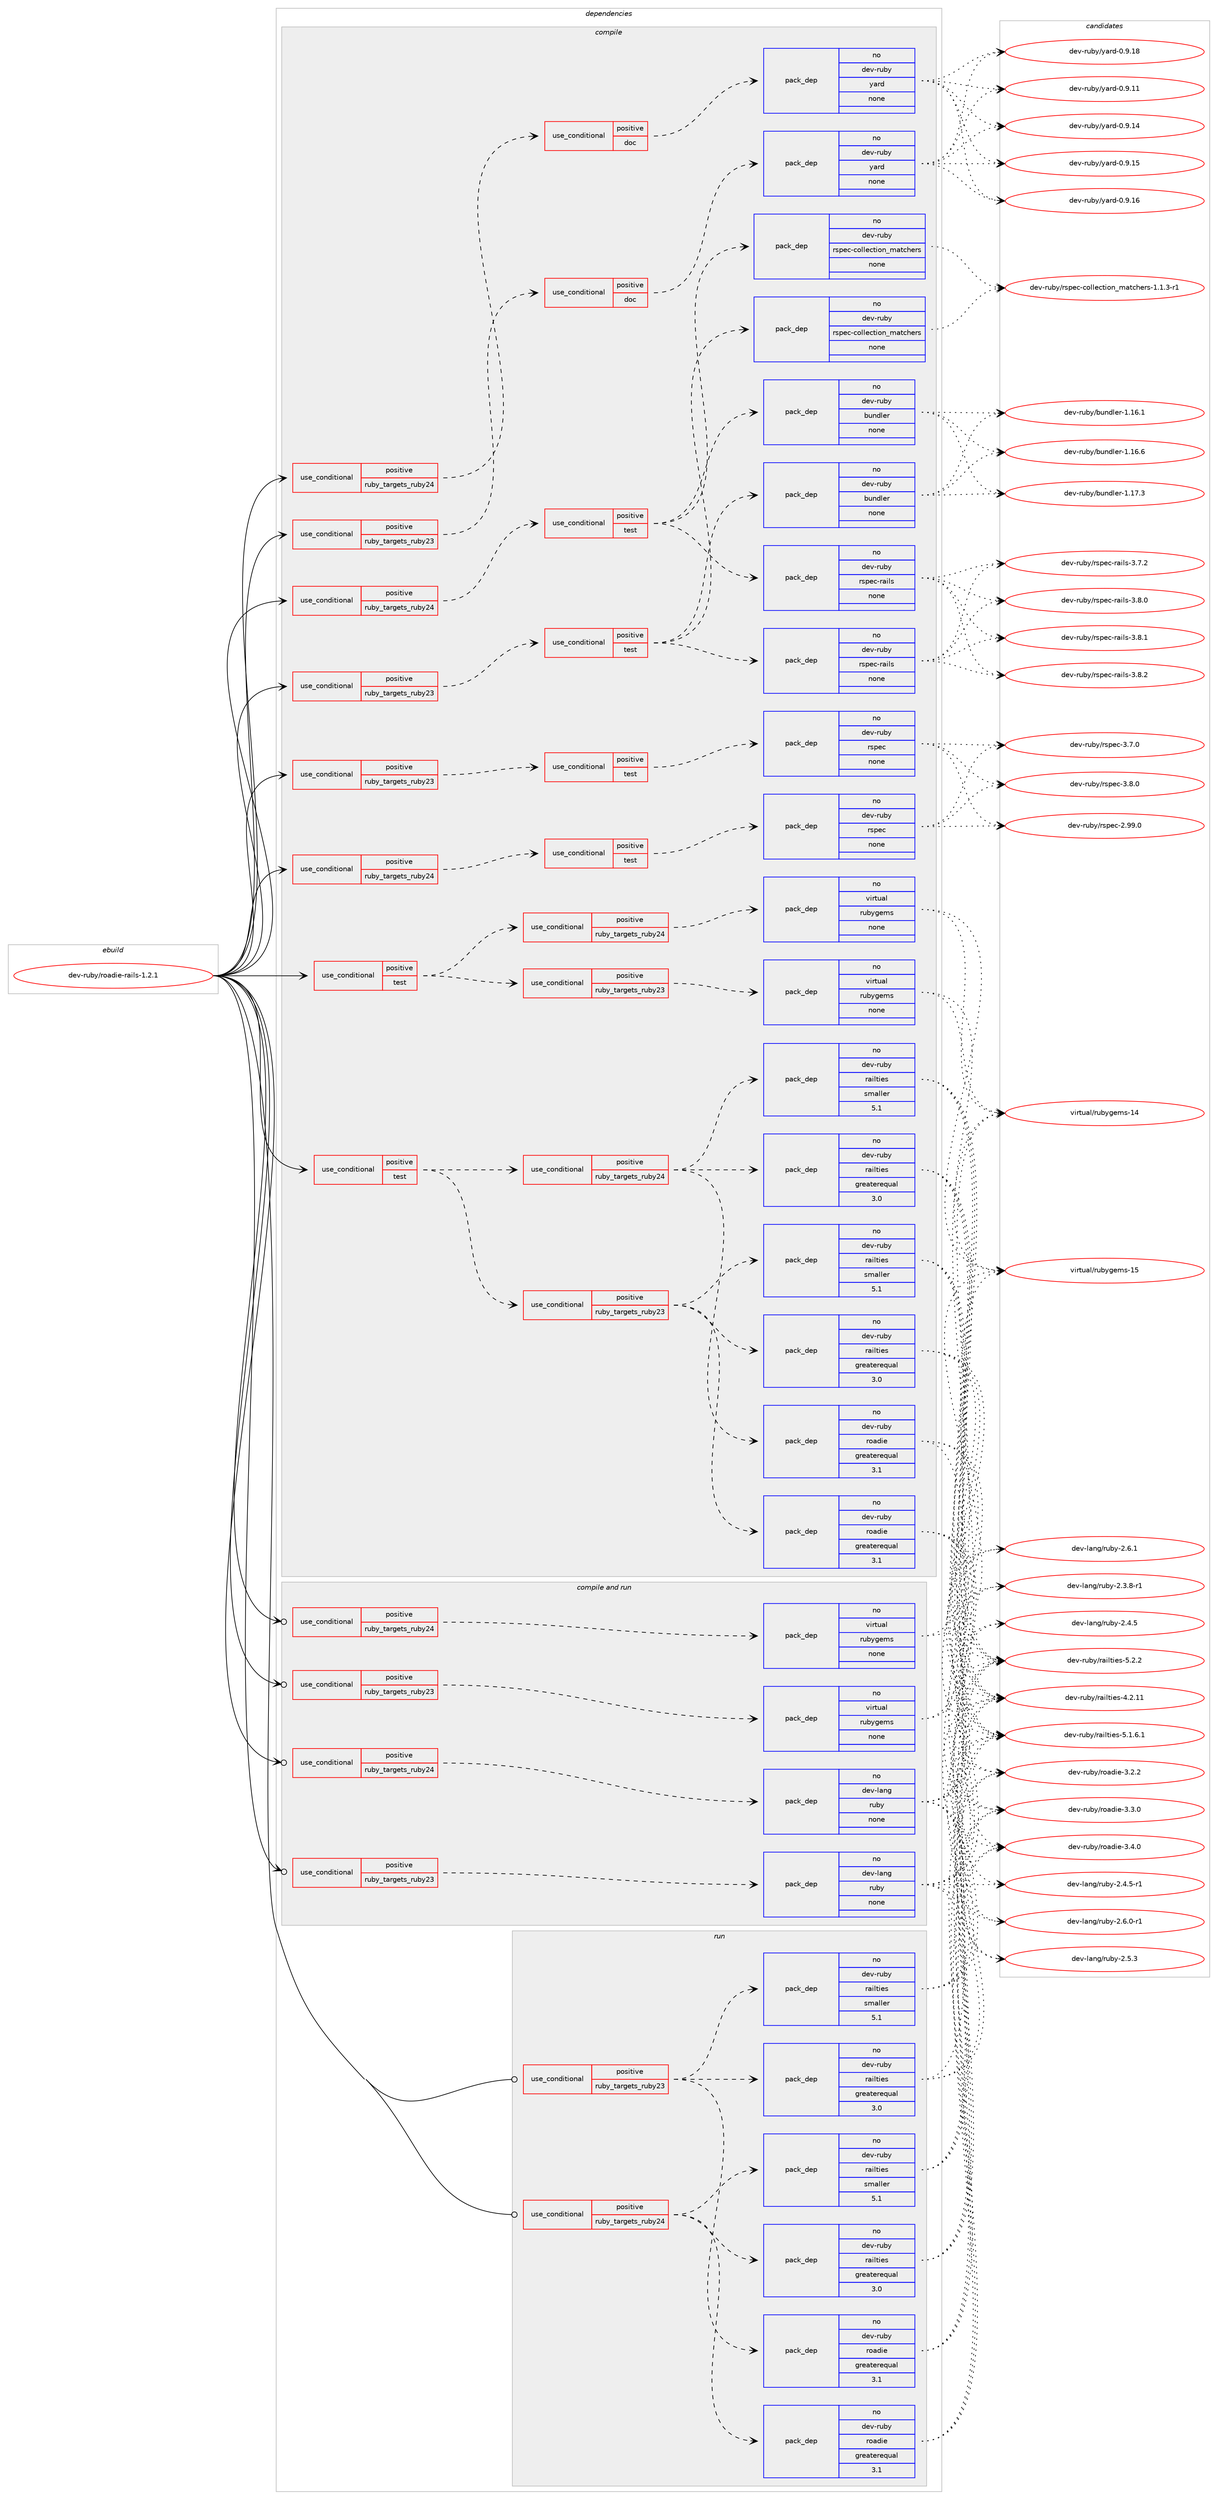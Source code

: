 digraph prolog {

# *************
# Graph options
# *************

newrank=true;
concentrate=true;
compound=true;
graph [rankdir=LR,fontname=Helvetica,fontsize=10,ranksep=1.5];#, ranksep=2.5, nodesep=0.2];
edge  [arrowhead=vee];
node  [fontname=Helvetica,fontsize=10];

# **********
# The ebuild
# **********

subgraph cluster_leftcol {
color=gray;
rank=same;
label=<<i>ebuild</i>>;
id [label="dev-ruby/roadie-rails-1.2.1", color=red, width=4, href="../dev-ruby/roadie-rails-1.2.1.svg"];
}

# ****************
# The dependencies
# ****************

subgraph cluster_midcol {
color=gray;
label=<<i>dependencies</i>>;
subgraph cluster_compile {
fillcolor="#eeeeee";
style=filled;
label=<<i>compile</i>>;
subgraph cond413592 {
dependency1519694 [label=<<TABLE BORDER="0" CELLBORDER="1" CELLSPACING="0" CELLPADDING="4"><TR><TD ROWSPAN="3" CELLPADDING="10">use_conditional</TD></TR><TR><TD>positive</TD></TR><TR><TD>ruby_targets_ruby23</TD></TR></TABLE>>, shape=none, color=red];
subgraph cond413593 {
dependency1519695 [label=<<TABLE BORDER="0" CELLBORDER="1" CELLSPACING="0" CELLPADDING="4"><TR><TD ROWSPAN="3" CELLPADDING="10">use_conditional</TD></TR><TR><TD>positive</TD></TR><TR><TD>doc</TD></TR></TABLE>>, shape=none, color=red];
subgraph pack1082596 {
dependency1519696 [label=<<TABLE BORDER="0" CELLBORDER="1" CELLSPACING="0" CELLPADDING="4" WIDTH="220"><TR><TD ROWSPAN="6" CELLPADDING="30">pack_dep</TD></TR><TR><TD WIDTH="110">no</TD></TR><TR><TD>dev-ruby</TD></TR><TR><TD>yard</TD></TR><TR><TD>none</TD></TR><TR><TD></TD></TR></TABLE>>, shape=none, color=blue];
}
dependency1519695:e -> dependency1519696:w [weight=20,style="dashed",arrowhead="vee"];
}
dependency1519694:e -> dependency1519695:w [weight=20,style="dashed",arrowhead="vee"];
}
id:e -> dependency1519694:w [weight=20,style="solid",arrowhead="vee"];
subgraph cond413594 {
dependency1519697 [label=<<TABLE BORDER="0" CELLBORDER="1" CELLSPACING="0" CELLPADDING="4"><TR><TD ROWSPAN="3" CELLPADDING="10">use_conditional</TD></TR><TR><TD>positive</TD></TR><TR><TD>ruby_targets_ruby23</TD></TR></TABLE>>, shape=none, color=red];
subgraph cond413595 {
dependency1519698 [label=<<TABLE BORDER="0" CELLBORDER="1" CELLSPACING="0" CELLPADDING="4"><TR><TD ROWSPAN="3" CELLPADDING="10">use_conditional</TD></TR><TR><TD>positive</TD></TR><TR><TD>test</TD></TR></TABLE>>, shape=none, color=red];
subgraph pack1082597 {
dependency1519699 [label=<<TABLE BORDER="0" CELLBORDER="1" CELLSPACING="0" CELLPADDING="4" WIDTH="220"><TR><TD ROWSPAN="6" CELLPADDING="30">pack_dep</TD></TR><TR><TD WIDTH="110">no</TD></TR><TR><TD>dev-ruby</TD></TR><TR><TD>bundler</TD></TR><TR><TD>none</TD></TR><TR><TD></TD></TR></TABLE>>, shape=none, color=blue];
}
dependency1519698:e -> dependency1519699:w [weight=20,style="dashed",arrowhead="vee"];
subgraph pack1082598 {
dependency1519700 [label=<<TABLE BORDER="0" CELLBORDER="1" CELLSPACING="0" CELLPADDING="4" WIDTH="220"><TR><TD ROWSPAN="6" CELLPADDING="30">pack_dep</TD></TR><TR><TD WIDTH="110">no</TD></TR><TR><TD>dev-ruby</TD></TR><TR><TD>rspec-rails</TD></TR><TR><TD>none</TD></TR><TR><TD></TD></TR></TABLE>>, shape=none, color=blue];
}
dependency1519698:e -> dependency1519700:w [weight=20,style="dashed",arrowhead="vee"];
subgraph pack1082599 {
dependency1519701 [label=<<TABLE BORDER="0" CELLBORDER="1" CELLSPACING="0" CELLPADDING="4" WIDTH="220"><TR><TD ROWSPAN="6" CELLPADDING="30">pack_dep</TD></TR><TR><TD WIDTH="110">no</TD></TR><TR><TD>dev-ruby</TD></TR><TR><TD>rspec-collection_matchers</TD></TR><TR><TD>none</TD></TR><TR><TD></TD></TR></TABLE>>, shape=none, color=blue];
}
dependency1519698:e -> dependency1519701:w [weight=20,style="dashed",arrowhead="vee"];
}
dependency1519697:e -> dependency1519698:w [weight=20,style="dashed",arrowhead="vee"];
}
id:e -> dependency1519697:w [weight=20,style="solid",arrowhead="vee"];
subgraph cond413596 {
dependency1519702 [label=<<TABLE BORDER="0" CELLBORDER="1" CELLSPACING="0" CELLPADDING="4"><TR><TD ROWSPAN="3" CELLPADDING="10">use_conditional</TD></TR><TR><TD>positive</TD></TR><TR><TD>ruby_targets_ruby23</TD></TR></TABLE>>, shape=none, color=red];
subgraph cond413597 {
dependency1519703 [label=<<TABLE BORDER="0" CELLBORDER="1" CELLSPACING="0" CELLPADDING="4"><TR><TD ROWSPAN="3" CELLPADDING="10">use_conditional</TD></TR><TR><TD>positive</TD></TR><TR><TD>test</TD></TR></TABLE>>, shape=none, color=red];
subgraph pack1082600 {
dependency1519704 [label=<<TABLE BORDER="0" CELLBORDER="1" CELLSPACING="0" CELLPADDING="4" WIDTH="220"><TR><TD ROWSPAN="6" CELLPADDING="30">pack_dep</TD></TR><TR><TD WIDTH="110">no</TD></TR><TR><TD>dev-ruby</TD></TR><TR><TD>rspec</TD></TR><TR><TD>none</TD></TR><TR><TD></TD></TR></TABLE>>, shape=none, color=blue];
}
dependency1519703:e -> dependency1519704:w [weight=20,style="dashed",arrowhead="vee"];
}
dependency1519702:e -> dependency1519703:w [weight=20,style="dashed",arrowhead="vee"];
}
id:e -> dependency1519702:w [weight=20,style="solid",arrowhead="vee"];
subgraph cond413598 {
dependency1519705 [label=<<TABLE BORDER="0" CELLBORDER="1" CELLSPACING="0" CELLPADDING="4"><TR><TD ROWSPAN="3" CELLPADDING="10">use_conditional</TD></TR><TR><TD>positive</TD></TR><TR><TD>ruby_targets_ruby24</TD></TR></TABLE>>, shape=none, color=red];
subgraph cond413599 {
dependency1519706 [label=<<TABLE BORDER="0" CELLBORDER="1" CELLSPACING="0" CELLPADDING="4"><TR><TD ROWSPAN="3" CELLPADDING="10">use_conditional</TD></TR><TR><TD>positive</TD></TR><TR><TD>doc</TD></TR></TABLE>>, shape=none, color=red];
subgraph pack1082601 {
dependency1519707 [label=<<TABLE BORDER="0" CELLBORDER="1" CELLSPACING="0" CELLPADDING="4" WIDTH="220"><TR><TD ROWSPAN="6" CELLPADDING="30">pack_dep</TD></TR><TR><TD WIDTH="110">no</TD></TR><TR><TD>dev-ruby</TD></TR><TR><TD>yard</TD></TR><TR><TD>none</TD></TR><TR><TD></TD></TR></TABLE>>, shape=none, color=blue];
}
dependency1519706:e -> dependency1519707:w [weight=20,style="dashed",arrowhead="vee"];
}
dependency1519705:e -> dependency1519706:w [weight=20,style="dashed",arrowhead="vee"];
}
id:e -> dependency1519705:w [weight=20,style="solid",arrowhead="vee"];
subgraph cond413600 {
dependency1519708 [label=<<TABLE BORDER="0" CELLBORDER="1" CELLSPACING="0" CELLPADDING="4"><TR><TD ROWSPAN="3" CELLPADDING="10">use_conditional</TD></TR><TR><TD>positive</TD></TR><TR><TD>ruby_targets_ruby24</TD></TR></TABLE>>, shape=none, color=red];
subgraph cond413601 {
dependency1519709 [label=<<TABLE BORDER="0" CELLBORDER="1" CELLSPACING="0" CELLPADDING="4"><TR><TD ROWSPAN="3" CELLPADDING="10">use_conditional</TD></TR><TR><TD>positive</TD></TR><TR><TD>test</TD></TR></TABLE>>, shape=none, color=red];
subgraph pack1082602 {
dependency1519710 [label=<<TABLE BORDER="0" CELLBORDER="1" CELLSPACING="0" CELLPADDING="4" WIDTH="220"><TR><TD ROWSPAN="6" CELLPADDING="30">pack_dep</TD></TR><TR><TD WIDTH="110">no</TD></TR><TR><TD>dev-ruby</TD></TR><TR><TD>bundler</TD></TR><TR><TD>none</TD></TR><TR><TD></TD></TR></TABLE>>, shape=none, color=blue];
}
dependency1519709:e -> dependency1519710:w [weight=20,style="dashed",arrowhead="vee"];
subgraph pack1082603 {
dependency1519711 [label=<<TABLE BORDER="0" CELLBORDER="1" CELLSPACING="0" CELLPADDING="4" WIDTH="220"><TR><TD ROWSPAN="6" CELLPADDING="30">pack_dep</TD></TR><TR><TD WIDTH="110">no</TD></TR><TR><TD>dev-ruby</TD></TR><TR><TD>rspec-rails</TD></TR><TR><TD>none</TD></TR><TR><TD></TD></TR></TABLE>>, shape=none, color=blue];
}
dependency1519709:e -> dependency1519711:w [weight=20,style="dashed",arrowhead="vee"];
subgraph pack1082604 {
dependency1519712 [label=<<TABLE BORDER="0" CELLBORDER="1" CELLSPACING="0" CELLPADDING="4" WIDTH="220"><TR><TD ROWSPAN="6" CELLPADDING="30">pack_dep</TD></TR><TR><TD WIDTH="110">no</TD></TR><TR><TD>dev-ruby</TD></TR><TR><TD>rspec-collection_matchers</TD></TR><TR><TD>none</TD></TR><TR><TD></TD></TR></TABLE>>, shape=none, color=blue];
}
dependency1519709:e -> dependency1519712:w [weight=20,style="dashed",arrowhead="vee"];
}
dependency1519708:e -> dependency1519709:w [weight=20,style="dashed",arrowhead="vee"];
}
id:e -> dependency1519708:w [weight=20,style="solid",arrowhead="vee"];
subgraph cond413602 {
dependency1519713 [label=<<TABLE BORDER="0" CELLBORDER="1" CELLSPACING="0" CELLPADDING="4"><TR><TD ROWSPAN="3" CELLPADDING="10">use_conditional</TD></TR><TR><TD>positive</TD></TR><TR><TD>ruby_targets_ruby24</TD></TR></TABLE>>, shape=none, color=red];
subgraph cond413603 {
dependency1519714 [label=<<TABLE BORDER="0" CELLBORDER="1" CELLSPACING="0" CELLPADDING="4"><TR><TD ROWSPAN="3" CELLPADDING="10">use_conditional</TD></TR><TR><TD>positive</TD></TR><TR><TD>test</TD></TR></TABLE>>, shape=none, color=red];
subgraph pack1082605 {
dependency1519715 [label=<<TABLE BORDER="0" CELLBORDER="1" CELLSPACING="0" CELLPADDING="4" WIDTH="220"><TR><TD ROWSPAN="6" CELLPADDING="30">pack_dep</TD></TR><TR><TD WIDTH="110">no</TD></TR><TR><TD>dev-ruby</TD></TR><TR><TD>rspec</TD></TR><TR><TD>none</TD></TR><TR><TD></TD></TR></TABLE>>, shape=none, color=blue];
}
dependency1519714:e -> dependency1519715:w [weight=20,style="dashed",arrowhead="vee"];
}
dependency1519713:e -> dependency1519714:w [weight=20,style="dashed",arrowhead="vee"];
}
id:e -> dependency1519713:w [weight=20,style="solid",arrowhead="vee"];
subgraph cond413604 {
dependency1519716 [label=<<TABLE BORDER="0" CELLBORDER="1" CELLSPACING="0" CELLPADDING="4"><TR><TD ROWSPAN="3" CELLPADDING="10">use_conditional</TD></TR><TR><TD>positive</TD></TR><TR><TD>test</TD></TR></TABLE>>, shape=none, color=red];
subgraph cond413605 {
dependency1519717 [label=<<TABLE BORDER="0" CELLBORDER="1" CELLSPACING="0" CELLPADDING="4"><TR><TD ROWSPAN="3" CELLPADDING="10">use_conditional</TD></TR><TR><TD>positive</TD></TR><TR><TD>ruby_targets_ruby23</TD></TR></TABLE>>, shape=none, color=red];
subgraph pack1082606 {
dependency1519718 [label=<<TABLE BORDER="0" CELLBORDER="1" CELLSPACING="0" CELLPADDING="4" WIDTH="220"><TR><TD ROWSPAN="6" CELLPADDING="30">pack_dep</TD></TR><TR><TD WIDTH="110">no</TD></TR><TR><TD>dev-ruby</TD></TR><TR><TD>roadie</TD></TR><TR><TD>greaterequal</TD></TR><TR><TD>3.1</TD></TR></TABLE>>, shape=none, color=blue];
}
dependency1519717:e -> dependency1519718:w [weight=20,style="dashed",arrowhead="vee"];
subgraph pack1082607 {
dependency1519719 [label=<<TABLE BORDER="0" CELLBORDER="1" CELLSPACING="0" CELLPADDING="4" WIDTH="220"><TR><TD ROWSPAN="6" CELLPADDING="30">pack_dep</TD></TR><TR><TD WIDTH="110">no</TD></TR><TR><TD>dev-ruby</TD></TR><TR><TD>railties</TD></TR><TR><TD>greaterequal</TD></TR><TR><TD>3.0</TD></TR></TABLE>>, shape=none, color=blue];
}
dependency1519717:e -> dependency1519719:w [weight=20,style="dashed",arrowhead="vee"];
subgraph pack1082608 {
dependency1519720 [label=<<TABLE BORDER="0" CELLBORDER="1" CELLSPACING="0" CELLPADDING="4" WIDTH="220"><TR><TD ROWSPAN="6" CELLPADDING="30">pack_dep</TD></TR><TR><TD WIDTH="110">no</TD></TR><TR><TD>dev-ruby</TD></TR><TR><TD>railties</TD></TR><TR><TD>smaller</TD></TR><TR><TD>5.1</TD></TR></TABLE>>, shape=none, color=blue];
}
dependency1519717:e -> dependency1519720:w [weight=20,style="dashed",arrowhead="vee"];
}
dependency1519716:e -> dependency1519717:w [weight=20,style="dashed",arrowhead="vee"];
subgraph cond413606 {
dependency1519721 [label=<<TABLE BORDER="0" CELLBORDER="1" CELLSPACING="0" CELLPADDING="4"><TR><TD ROWSPAN="3" CELLPADDING="10">use_conditional</TD></TR><TR><TD>positive</TD></TR><TR><TD>ruby_targets_ruby24</TD></TR></TABLE>>, shape=none, color=red];
subgraph pack1082609 {
dependency1519722 [label=<<TABLE BORDER="0" CELLBORDER="1" CELLSPACING="0" CELLPADDING="4" WIDTH="220"><TR><TD ROWSPAN="6" CELLPADDING="30">pack_dep</TD></TR><TR><TD WIDTH="110">no</TD></TR><TR><TD>dev-ruby</TD></TR><TR><TD>roadie</TD></TR><TR><TD>greaterequal</TD></TR><TR><TD>3.1</TD></TR></TABLE>>, shape=none, color=blue];
}
dependency1519721:e -> dependency1519722:w [weight=20,style="dashed",arrowhead="vee"];
subgraph pack1082610 {
dependency1519723 [label=<<TABLE BORDER="0" CELLBORDER="1" CELLSPACING="0" CELLPADDING="4" WIDTH="220"><TR><TD ROWSPAN="6" CELLPADDING="30">pack_dep</TD></TR><TR><TD WIDTH="110">no</TD></TR><TR><TD>dev-ruby</TD></TR><TR><TD>railties</TD></TR><TR><TD>greaterequal</TD></TR><TR><TD>3.0</TD></TR></TABLE>>, shape=none, color=blue];
}
dependency1519721:e -> dependency1519723:w [weight=20,style="dashed",arrowhead="vee"];
subgraph pack1082611 {
dependency1519724 [label=<<TABLE BORDER="0" CELLBORDER="1" CELLSPACING="0" CELLPADDING="4" WIDTH="220"><TR><TD ROWSPAN="6" CELLPADDING="30">pack_dep</TD></TR><TR><TD WIDTH="110">no</TD></TR><TR><TD>dev-ruby</TD></TR><TR><TD>railties</TD></TR><TR><TD>smaller</TD></TR><TR><TD>5.1</TD></TR></TABLE>>, shape=none, color=blue];
}
dependency1519721:e -> dependency1519724:w [weight=20,style="dashed",arrowhead="vee"];
}
dependency1519716:e -> dependency1519721:w [weight=20,style="dashed",arrowhead="vee"];
}
id:e -> dependency1519716:w [weight=20,style="solid",arrowhead="vee"];
subgraph cond413607 {
dependency1519725 [label=<<TABLE BORDER="0" CELLBORDER="1" CELLSPACING="0" CELLPADDING="4"><TR><TD ROWSPAN="3" CELLPADDING="10">use_conditional</TD></TR><TR><TD>positive</TD></TR><TR><TD>test</TD></TR></TABLE>>, shape=none, color=red];
subgraph cond413608 {
dependency1519726 [label=<<TABLE BORDER="0" CELLBORDER="1" CELLSPACING="0" CELLPADDING="4"><TR><TD ROWSPAN="3" CELLPADDING="10">use_conditional</TD></TR><TR><TD>positive</TD></TR><TR><TD>ruby_targets_ruby23</TD></TR></TABLE>>, shape=none, color=red];
subgraph pack1082612 {
dependency1519727 [label=<<TABLE BORDER="0" CELLBORDER="1" CELLSPACING="0" CELLPADDING="4" WIDTH="220"><TR><TD ROWSPAN="6" CELLPADDING="30">pack_dep</TD></TR><TR><TD WIDTH="110">no</TD></TR><TR><TD>virtual</TD></TR><TR><TD>rubygems</TD></TR><TR><TD>none</TD></TR><TR><TD></TD></TR></TABLE>>, shape=none, color=blue];
}
dependency1519726:e -> dependency1519727:w [weight=20,style="dashed",arrowhead="vee"];
}
dependency1519725:e -> dependency1519726:w [weight=20,style="dashed",arrowhead="vee"];
subgraph cond413609 {
dependency1519728 [label=<<TABLE BORDER="0" CELLBORDER="1" CELLSPACING="0" CELLPADDING="4"><TR><TD ROWSPAN="3" CELLPADDING="10">use_conditional</TD></TR><TR><TD>positive</TD></TR><TR><TD>ruby_targets_ruby24</TD></TR></TABLE>>, shape=none, color=red];
subgraph pack1082613 {
dependency1519729 [label=<<TABLE BORDER="0" CELLBORDER="1" CELLSPACING="0" CELLPADDING="4" WIDTH="220"><TR><TD ROWSPAN="6" CELLPADDING="30">pack_dep</TD></TR><TR><TD WIDTH="110">no</TD></TR><TR><TD>virtual</TD></TR><TR><TD>rubygems</TD></TR><TR><TD>none</TD></TR><TR><TD></TD></TR></TABLE>>, shape=none, color=blue];
}
dependency1519728:e -> dependency1519729:w [weight=20,style="dashed",arrowhead="vee"];
}
dependency1519725:e -> dependency1519728:w [weight=20,style="dashed",arrowhead="vee"];
}
id:e -> dependency1519725:w [weight=20,style="solid",arrowhead="vee"];
}
subgraph cluster_compileandrun {
fillcolor="#eeeeee";
style=filled;
label=<<i>compile and run</i>>;
subgraph cond413610 {
dependency1519730 [label=<<TABLE BORDER="0" CELLBORDER="1" CELLSPACING="0" CELLPADDING="4"><TR><TD ROWSPAN="3" CELLPADDING="10">use_conditional</TD></TR><TR><TD>positive</TD></TR><TR><TD>ruby_targets_ruby23</TD></TR></TABLE>>, shape=none, color=red];
subgraph pack1082614 {
dependency1519731 [label=<<TABLE BORDER="0" CELLBORDER="1" CELLSPACING="0" CELLPADDING="4" WIDTH="220"><TR><TD ROWSPAN="6" CELLPADDING="30">pack_dep</TD></TR><TR><TD WIDTH="110">no</TD></TR><TR><TD>dev-lang</TD></TR><TR><TD>ruby</TD></TR><TR><TD>none</TD></TR><TR><TD></TD></TR></TABLE>>, shape=none, color=blue];
}
dependency1519730:e -> dependency1519731:w [weight=20,style="dashed",arrowhead="vee"];
}
id:e -> dependency1519730:w [weight=20,style="solid",arrowhead="odotvee"];
subgraph cond413611 {
dependency1519732 [label=<<TABLE BORDER="0" CELLBORDER="1" CELLSPACING="0" CELLPADDING="4"><TR><TD ROWSPAN="3" CELLPADDING="10">use_conditional</TD></TR><TR><TD>positive</TD></TR><TR><TD>ruby_targets_ruby23</TD></TR></TABLE>>, shape=none, color=red];
subgraph pack1082615 {
dependency1519733 [label=<<TABLE BORDER="0" CELLBORDER="1" CELLSPACING="0" CELLPADDING="4" WIDTH="220"><TR><TD ROWSPAN="6" CELLPADDING="30">pack_dep</TD></TR><TR><TD WIDTH="110">no</TD></TR><TR><TD>virtual</TD></TR><TR><TD>rubygems</TD></TR><TR><TD>none</TD></TR><TR><TD></TD></TR></TABLE>>, shape=none, color=blue];
}
dependency1519732:e -> dependency1519733:w [weight=20,style="dashed",arrowhead="vee"];
}
id:e -> dependency1519732:w [weight=20,style="solid",arrowhead="odotvee"];
subgraph cond413612 {
dependency1519734 [label=<<TABLE BORDER="0" CELLBORDER="1" CELLSPACING="0" CELLPADDING="4"><TR><TD ROWSPAN="3" CELLPADDING="10">use_conditional</TD></TR><TR><TD>positive</TD></TR><TR><TD>ruby_targets_ruby24</TD></TR></TABLE>>, shape=none, color=red];
subgraph pack1082616 {
dependency1519735 [label=<<TABLE BORDER="0" CELLBORDER="1" CELLSPACING="0" CELLPADDING="4" WIDTH="220"><TR><TD ROWSPAN="6" CELLPADDING="30">pack_dep</TD></TR><TR><TD WIDTH="110">no</TD></TR><TR><TD>dev-lang</TD></TR><TR><TD>ruby</TD></TR><TR><TD>none</TD></TR><TR><TD></TD></TR></TABLE>>, shape=none, color=blue];
}
dependency1519734:e -> dependency1519735:w [weight=20,style="dashed",arrowhead="vee"];
}
id:e -> dependency1519734:w [weight=20,style="solid",arrowhead="odotvee"];
subgraph cond413613 {
dependency1519736 [label=<<TABLE BORDER="0" CELLBORDER="1" CELLSPACING="0" CELLPADDING="4"><TR><TD ROWSPAN="3" CELLPADDING="10">use_conditional</TD></TR><TR><TD>positive</TD></TR><TR><TD>ruby_targets_ruby24</TD></TR></TABLE>>, shape=none, color=red];
subgraph pack1082617 {
dependency1519737 [label=<<TABLE BORDER="0" CELLBORDER="1" CELLSPACING="0" CELLPADDING="4" WIDTH="220"><TR><TD ROWSPAN="6" CELLPADDING="30">pack_dep</TD></TR><TR><TD WIDTH="110">no</TD></TR><TR><TD>virtual</TD></TR><TR><TD>rubygems</TD></TR><TR><TD>none</TD></TR><TR><TD></TD></TR></TABLE>>, shape=none, color=blue];
}
dependency1519736:e -> dependency1519737:w [weight=20,style="dashed",arrowhead="vee"];
}
id:e -> dependency1519736:w [weight=20,style="solid",arrowhead="odotvee"];
}
subgraph cluster_run {
fillcolor="#eeeeee";
style=filled;
label=<<i>run</i>>;
subgraph cond413614 {
dependency1519738 [label=<<TABLE BORDER="0" CELLBORDER="1" CELLSPACING="0" CELLPADDING="4"><TR><TD ROWSPAN="3" CELLPADDING="10">use_conditional</TD></TR><TR><TD>positive</TD></TR><TR><TD>ruby_targets_ruby23</TD></TR></TABLE>>, shape=none, color=red];
subgraph pack1082618 {
dependency1519739 [label=<<TABLE BORDER="0" CELLBORDER="1" CELLSPACING="0" CELLPADDING="4" WIDTH="220"><TR><TD ROWSPAN="6" CELLPADDING="30">pack_dep</TD></TR><TR><TD WIDTH="110">no</TD></TR><TR><TD>dev-ruby</TD></TR><TR><TD>roadie</TD></TR><TR><TD>greaterequal</TD></TR><TR><TD>3.1</TD></TR></TABLE>>, shape=none, color=blue];
}
dependency1519738:e -> dependency1519739:w [weight=20,style="dashed",arrowhead="vee"];
subgraph pack1082619 {
dependency1519740 [label=<<TABLE BORDER="0" CELLBORDER="1" CELLSPACING="0" CELLPADDING="4" WIDTH="220"><TR><TD ROWSPAN="6" CELLPADDING="30">pack_dep</TD></TR><TR><TD WIDTH="110">no</TD></TR><TR><TD>dev-ruby</TD></TR><TR><TD>railties</TD></TR><TR><TD>greaterequal</TD></TR><TR><TD>3.0</TD></TR></TABLE>>, shape=none, color=blue];
}
dependency1519738:e -> dependency1519740:w [weight=20,style="dashed",arrowhead="vee"];
subgraph pack1082620 {
dependency1519741 [label=<<TABLE BORDER="0" CELLBORDER="1" CELLSPACING="0" CELLPADDING="4" WIDTH="220"><TR><TD ROWSPAN="6" CELLPADDING="30">pack_dep</TD></TR><TR><TD WIDTH="110">no</TD></TR><TR><TD>dev-ruby</TD></TR><TR><TD>railties</TD></TR><TR><TD>smaller</TD></TR><TR><TD>5.1</TD></TR></TABLE>>, shape=none, color=blue];
}
dependency1519738:e -> dependency1519741:w [weight=20,style="dashed",arrowhead="vee"];
}
id:e -> dependency1519738:w [weight=20,style="solid",arrowhead="odot"];
subgraph cond413615 {
dependency1519742 [label=<<TABLE BORDER="0" CELLBORDER="1" CELLSPACING="0" CELLPADDING="4"><TR><TD ROWSPAN="3" CELLPADDING="10">use_conditional</TD></TR><TR><TD>positive</TD></TR><TR><TD>ruby_targets_ruby24</TD></TR></TABLE>>, shape=none, color=red];
subgraph pack1082621 {
dependency1519743 [label=<<TABLE BORDER="0" CELLBORDER="1" CELLSPACING="0" CELLPADDING="4" WIDTH="220"><TR><TD ROWSPAN="6" CELLPADDING="30">pack_dep</TD></TR><TR><TD WIDTH="110">no</TD></TR><TR><TD>dev-ruby</TD></TR><TR><TD>roadie</TD></TR><TR><TD>greaterequal</TD></TR><TR><TD>3.1</TD></TR></TABLE>>, shape=none, color=blue];
}
dependency1519742:e -> dependency1519743:w [weight=20,style="dashed",arrowhead="vee"];
subgraph pack1082622 {
dependency1519744 [label=<<TABLE BORDER="0" CELLBORDER="1" CELLSPACING="0" CELLPADDING="4" WIDTH="220"><TR><TD ROWSPAN="6" CELLPADDING="30">pack_dep</TD></TR><TR><TD WIDTH="110">no</TD></TR><TR><TD>dev-ruby</TD></TR><TR><TD>railties</TD></TR><TR><TD>greaterequal</TD></TR><TR><TD>3.0</TD></TR></TABLE>>, shape=none, color=blue];
}
dependency1519742:e -> dependency1519744:w [weight=20,style="dashed",arrowhead="vee"];
subgraph pack1082623 {
dependency1519745 [label=<<TABLE BORDER="0" CELLBORDER="1" CELLSPACING="0" CELLPADDING="4" WIDTH="220"><TR><TD ROWSPAN="6" CELLPADDING="30">pack_dep</TD></TR><TR><TD WIDTH="110">no</TD></TR><TR><TD>dev-ruby</TD></TR><TR><TD>railties</TD></TR><TR><TD>smaller</TD></TR><TR><TD>5.1</TD></TR></TABLE>>, shape=none, color=blue];
}
dependency1519742:e -> dependency1519745:w [weight=20,style="dashed",arrowhead="vee"];
}
id:e -> dependency1519742:w [weight=20,style="solid",arrowhead="odot"];
}
}

# **************
# The candidates
# **************

subgraph cluster_choices {
rank=same;
color=gray;
label=<<i>candidates</i>>;

subgraph choice1082596 {
color=black;
nodesep=1;
choice1001011184511411798121471219711410045484657464949 [label="dev-ruby/yard-0.9.11", color=red, width=4,href="../dev-ruby/yard-0.9.11.svg"];
choice1001011184511411798121471219711410045484657464952 [label="dev-ruby/yard-0.9.14", color=red, width=4,href="../dev-ruby/yard-0.9.14.svg"];
choice1001011184511411798121471219711410045484657464953 [label="dev-ruby/yard-0.9.15", color=red, width=4,href="../dev-ruby/yard-0.9.15.svg"];
choice1001011184511411798121471219711410045484657464954 [label="dev-ruby/yard-0.9.16", color=red, width=4,href="../dev-ruby/yard-0.9.16.svg"];
choice1001011184511411798121471219711410045484657464956 [label="dev-ruby/yard-0.9.18", color=red, width=4,href="../dev-ruby/yard-0.9.18.svg"];
dependency1519696:e -> choice1001011184511411798121471219711410045484657464949:w [style=dotted,weight="100"];
dependency1519696:e -> choice1001011184511411798121471219711410045484657464952:w [style=dotted,weight="100"];
dependency1519696:e -> choice1001011184511411798121471219711410045484657464953:w [style=dotted,weight="100"];
dependency1519696:e -> choice1001011184511411798121471219711410045484657464954:w [style=dotted,weight="100"];
dependency1519696:e -> choice1001011184511411798121471219711410045484657464956:w [style=dotted,weight="100"];
}
subgraph choice1082597 {
color=black;
nodesep=1;
choice1001011184511411798121479811711010010810111445494649544649 [label="dev-ruby/bundler-1.16.1", color=red, width=4,href="../dev-ruby/bundler-1.16.1.svg"];
choice1001011184511411798121479811711010010810111445494649544654 [label="dev-ruby/bundler-1.16.6", color=red, width=4,href="../dev-ruby/bundler-1.16.6.svg"];
choice1001011184511411798121479811711010010810111445494649554651 [label="dev-ruby/bundler-1.17.3", color=red, width=4,href="../dev-ruby/bundler-1.17.3.svg"];
dependency1519699:e -> choice1001011184511411798121479811711010010810111445494649544649:w [style=dotted,weight="100"];
dependency1519699:e -> choice1001011184511411798121479811711010010810111445494649544654:w [style=dotted,weight="100"];
dependency1519699:e -> choice1001011184511411798121479811711010010810111445494649554651:w [style=dotted,weight="100"];
}
subgraph choice1082598 {
color=black;
nodesep=1;
choice100101118451141179812147114115112101994511497105108115455146554650 [label="dev-ruby/rspec-rails-3.7.2", color=red, width=4,href="../dev-ruby/rspec-rails-3.7.2.svg"];
choice100101118451141179812147114115112101994511497105108115455146564648 [label="dev-ruby/rspec-rails-3.8.0", color=red, width=4,href="../dev-ruby/rspec-rails-3.8.0.svg"];
choice100101118451141179812147114115112101994511497105108115455146564649 [label="dev-ruby/rspec-rails-3.8.1", color=red, width=4,href="../dev-ruby/rspec-rails-3.8.1.svg"];
choice100101118451141179812147114115112101994511497105108115455146564650 [label="dev-ruby/rspec-rails-3.8.2", color=red, width=4,href="../dev-ruby/rspec-rails-3.8.2.svg"];
dependency1519700:e -> choice100101118451141179812147114115112101994511497105108115455146554650:w [style=dotted,weight="100"];
dependency1519700:e -> choice100101118451141179812147114115112101994511497105108115455146564648:w [style=dotted,weight="100"];
dependency1519700:e -> choice100101118451141179812147114115112101994511497105108115455146564649:w [style=dotted,weight="100"];
dependency1519700:e -> choice100101118451141179812147114115112101994511497105108115455146564650:w [style=dotted,weight="100"];
}
subgraph choice1082599 {
color=black;
nodesep=1;
choice100101118451141179812147114115112101994599111108108101991161051111109510997116991041011141154549464946514511449 [label="dev-ruby/rspec-collection_matchers-1.1.3-r1", color=red, width=4,href="../dev-ruby/rspec-collection_matchers-1.1.3-r1.svg"];
dependency1519701:e -> choice100101118451141179812147114115112101994599111108108101991161051111109510997116991041011141154549464946514511449:w [style=dotted,weight="100"];
}
subgraph choice1082600 {
color=black;
nodesep=1;
choice1001011184511411798121471141151121019945504657574648 [label="dev-ruby/rspec-2.99.0", color=red, width=4,href="../dev-ruby/rspec-2.99.0.svg"];
choice10010111845114117981214711411511210199455146554648 [label="dev-ruby/rspec-3.7.0", color=red, width=4,href="../dev-ruby/rspec-3.7.0.svg"];
choice10010111845114117981214711411511210199455146564648 [label="dev-ruby/rspec-3.8.0", color=red, width=4,href="../dev-ruby/rspec-3.8.0.svg"];
dependency1519704:e -> choice1001011184511411798121471141151121019945504657574648:w [style=dotted,weight="100"];
dependency1519704:e -> choice10010111845114117981214711411511210199455146554648:w [style=dotted,weight="100"];
dependency1519704:e -> choice10010111845114117981214711411511210199455146564648:w [style=dotted,weight="100"];
}
subgraph choice1082601 {
color=black;
nodesep=1;
choice1001011184511411798121471219711410045484657464949 [label="dev-ruby/yard-0.9.11", color=red, width=4,href="../dev-ruby/yard-0.9.11.svg"];
choice1001011184511411798121471219711410045484657464952 [label="dev-ruby/yard-0.9.14", color=red, width=4,href="../dev-ruby/yard-0.9.14.svg"];
choice1001011184511411798121471219711410045484657464953 [label="dev-ruby/yard-0.9.15", color=red, width=4,href="../dev-ruby/yard-0.9.15.svg"];
choice1001011184511411798121471219711410045484657464954 [label="dev-ruby/yard-0.9.16", color=red, width=4,href="../dev-ruby/yard-0.9.16.svg"];
choice1001011184511411798121471219711410045484657464956 [label="dev-ruby/yard-0.9.18", color=red, width=4,href="../dev-ruby/yard-0.9.18.svg"];
dependency1519707:e -> choice1001011184511411798121471219711410045484657464949:w [style=dotted,weight="100"];
dependency1519707:e -> choice1001011184511411798121471219711410045484657464952:w [style=dotted,weight="100"];
dependency1519707:e -> choice1001011184511411798121471219711410045484657464953:w [style=dotted,weight="100"];
dependency1519707:e -> choice1001011184511411798121471219711410045484657464954:w [style=dotted,weight="100"];
dependency1519707:e -> choice1001011184511411798121471219711410045484657464956:w [style=dotted,weight="100"];
}
subgraph choice1082602 {
color=black;
nodesep=1;
choice1001011184511411798121479811711010010810111445494649544649 [label="dev-ruby/bundler-1.16.1", color=red, width=4,href="../dev-ruby/bundler-1.16.1.svg"];
choice1001011184511411798121479811711010010810111445494649544654 [label="dev-ruby/bundler-1.16.6", color=red, width=4,href="../dev-ruby/bundler-1.16.6.svg"];
choice1001011184511411798121479811711010010810111445494649554651 [label="dev-ruby/bundler-1.17.3", color=red, width=4,href="../dev-ruby/bundler-1.17.3.svg"];
dependency1519710:e -> choice1001011184511411798121479811711010010810111445494649544649:w [style=dotted,weight="100"];
dependency1519710:e -> choice1001011184511411798121479811711010010810111445494649544654:w [style=dotted,weight="100"];
dependency1519710:e -> choice1001011184511411798121479811711010010810111445494649554651:w [style=dotted,weight="100"];
}
subgraph choice1082603 {
color=black;
nodesep=1;
choice100101118451141179812147114115112101994511497105108115455146554650 [label="dev-ruby/rspec-rails-3.7.2", color=red, width=4,href="../dev-ruby/rspec-rails-3.7.2.svg"];
choice100101118451141179812147114115112101994511497105108115455146564648 [label="dev-ruby/rspec-rails-3.8.0", color=red, width=4,href="../dev-ruby/rspec-rails-3.8.0.svg"];
choice100101118451141179812147114115112101994511497105108115455146564649 [label="dev-ruby/rspec-rails-3.8.1", color=red, width=4,href="../dev-ruby/rspec-rails-3.8.1.svg"];
choice100101118451141179812147114115112101994511497105108115455146564650 [label="dev-ruby/rspec-rails-3.8.2", color=red, width=4,href="../dev-ruby/rspec-rails-3.8.2.svg"];
dependency1519711:e -> choice100101118451141179812147114115112101994511497105108115455146554650:w [style=dotted,weight="100"];
dependency1519711:e -> choice100101118451141179812147114115112101994511497105108115455146564648:w [style=dotted,weight="100"];
dependency1519711:e -> choice100101118451141179812147114115112101994511497105108115455146564649:w [style=dotted,weight="100"];
dependency1519711:e -> choice100101118451141179812147114115112101994511497105108115455146564650:w [style=dotted,weight="100"];
}
subgraph choice1082604 {
color=black;
nodesep=1;
choice100101118451141179812147114115112101994599111108108101991161051111109510997116991041011141154549464946514511449 [label="dev-ruby/rspec-collection_matchers-1.1.3-r1", color=red, width=4,href="../dev-ruby/rspec-collection_matchers-1.1.3-r1.svg"];
dependency1519712:e -> choice100101118451141179812147114115112101994599111108108101991161051111109510997116991041011141154549464946514511449:w [style=dotted,weight="100"];
}
subgraph choice1082605 {
color=black;
nodesep=1;
choice1001011184511411798121471141151121019945504657574648 [label="dev-ruby/rspec-2.99.0", color=red, width=4,href="../dev-ruby/rspec-2.99.0.svg"];
choice10010111845114117981214711411511210199455146554648 [label="dev-ruby/rspec-3.7.0", color=red, width=4,href="../dev-ruby/rspec-3.7.0.svg"];
choice10010111845114117981214711411511210199455146564648 [label="dev-ruby/rspec-3.8.0", color=red, width=4,href="../dev-ruby/rspec-3.8.0.svg"];
dependency1519715:e -> choice1001011184511411798121471141151121019945504657574648:w [style=dotted,weight="100"];
dependency1519715:e -> choice10010111845114117981214711411511210199455146554648:w [style=dotted,weight="100"];
dependency1519715:e -> choice10010111845114117981214711411511210199455146564648:w [style=dotted,weight="100"];
}
subgraph choice1082606 {
color=black;
nodesep=1;
choice10010111845114117981214711411197100105101455146504650 [label="dev-ruby/roadie-3.2.2", color=red, width=4,href="../dev-ruby/roadie-3.2.2.svg"];
choice10010111845114117981214711411197100105101455146514648 [label="dev-ruby/roadie-3.3.0", color=red, width=4,href="../dev-ruby/roadie-3.3.0.svg"];
choice10010111845114117981214711411197100105101455146524648 [label="dev-ruby/roadie-3.4.0", color=red, width=4,href="../dev-ruby/roadie-3.4.0.svg"];
dependency1519718:e -> choice10010111845114117981214711411197100105101455146504650:w [style=dotted,weight="100"];
dependency1519718:e -> choice10010111845114117981214711411197100105101455146514648:w [style=dotted,weight="100"];
dependency1519718:e -> choice10010111845114117981214711411197100105101455146524648:w [style=dotted,weight="100"];
}
subgraph choice1082607 {
color=black;
nodesep=1;
choice1001011184511411798121471149710510811610510111545524650464949 [label="dev-ruby/railties-4.2.11", color=red, width=4,href="../dev-ruby/railties-4.2.11.svg"];
choice100101118451141179812147114971051081161051011154553464946544649 [label="dev-ruby/railties-5.1.6.1", color=red, width=4,href="../dev-ruby/railties-5.1.6.1.svg"];
choice10010111845114117981214711497105108116105101115455346504650 [label="dev-ruby/railties-5.2.2", color=red, width=4,href="../dev-ruby/railties-5.2.2.svg"];
dependency1519719:e -> choice1001011184511411798121471149710510811610510111545524650464949:w [style=dotted,weight="100"];
dependency1519719:e -> choice100101118451141179812147114971051081161051011154553464946544649:w [style=dotted,weight="100"];
dependency1519719:e -> choice10010111845114117981214711497105108116105101115455346504650:w [style=dotted,weight="100"];
}
subgraph choice1082608 {
color=black;
nodesep=1;
choice1001011184511411798121471149710510811610510111545524650464949 [label="dev-ruby/railties-4.2.11", color=red, width=4,href="../dev-ruby/railties-4.2.11.svg"];
choice100101118451141179812147114971051081161051011154553464946544649 [label="dev-ruby/railties-5.1.6.1", color=red, width=4,href="../dev-ruby/railties-5.1.6.1.svg"];
choice10010111845114117981214711497105108116105101115455346504650 [label="dev-ruby/railties-5.2.2", color=red, width=4,href="../dev-ruby/railties-5.2.2.svg"];
dependency1519720:e -> choice1001011184511411798121471149710510811610510111545524650464949:w [style=dotted,weight="100"];
dependency1519720:e -> choice100101118451141179812147114971051081161051011154553464946544649:w [style=dotted,weight="100"];
dependency1519720:e -> choice10010111845114117981214711497105108116105101115455346504650:w [style=dotted,weight="100"];
}
subgraph choice1082609 {
color=black;
nodesep=1;
choice10010111845114117981214711411197100105101455146504650 [label="dev-ruby/roadie-3.2.2", color=red, width=4,href="../dev-ruby/roadie-3.2.2.svg"];
choice10010111845114117981214711411197100105101455146514648 [label="dev-ruby/roadie-3.3.0", color=red, width=4,href="../dev-ruby/roadie-3.3.0.svg"];
choice10010111845114117981214711411197100105101455146524648 [label="dev-ruby/roadie-3.4.0", color=red, width=4,href="../dev-ruby/roadie-3.4.0.svg"];
dependency1519722:e -> choice10010111845114117981214711411197100105101455146504650:w [style=dotted,weight="100"];
dependency1519722:e -> choice10010111845114117981214711411197100105101455146514648:w [style=dotted,weight="100"];
dependency1519722:e -> choice10010111845114117981214711411197100105101455146524648:w [style=dotted,weight="100"];
}
subgraph choice1082610 {
color=black;
nodesep=1;
choice1001011184511411798121471149710510811610510111545524650464949 [label="dev-ruby/railties-4.2.11", color=red, width=4,href="../dev-ruby/railties-4.2.11.svg"];
choice100101118451141179812147114971051081161051011154553464946544649 [label="dev-ruby/railties-5.1.6.1", color=red, width=4,href="../dev-ruby/railties-5.1.6.1.svg"];
choice10010111845114117981214711497105108116105101115455346504650 [label="dev-ruby/railties-5.2.2", color=red, width=4,href="../dev-ruby/railties-5.2.2.svg"];
dependency1519723:e -> choice1001011184511411798121471149710510811610510111545524650464949:w [style=dotted,weight="100"];
dependency1519723:e -> choice100101118451141179812147114971051081161051011154553464946544649:w [style=dotted,weight="100"];
dependency1519723:e -> choice10010111845114117981214711497105108116105101115455346504650:w [style=dotted,weight="100"];
}
subgraph choice1082611 {
color=black;
nodesep=1;
choice1001011184511411798121471149710510811610510111545524650464949 [label="dev-ruby/railties-4.2.11", color=red, width=4,href="../dev-ruby/railties-4.2.11.svg"];
choice100101118451141179812147114971051081161051011154553464946544649 [label="dev-ruby/railties-5.1.6.1", color=red, width=4,href="../dev-ruby/railties-5.1.6.1.svg"];
choice10010111845114117981214711497105108116105101115455346504650 [label="dev-ruby/railties-5.2.2", color=red, width=4,href="../dev-ruby/railties-5.2.2.svg"];
dependency1519724:e -> choice1001011184511411798121471149710510811610510111545524650464949:w [style=dotted,weight="100"];
dependency1519724:e -> choice100101118451141179812147114971051081161051011154553464946544649:w [style=dotted,weight="100"];
dependency1519724:e -> choice10010111845114117981214711497105108116105101115455346504650:w [style=dotted,weight="100"];
}
subgraph choice1082612 {
color=black;
nodesep=1;
choice118105114116117971084711411798121103101109115454952 [label="virtual/rubygems-14", color=red, width=4,href="../virtual/rubygems-14.svg"];
choice118105114116117971084711411798121103101109115454953 [label="virtual/rubygems-15", color=red, width=4,href="../virtual/rubygems-15.svg"];
dependency1519727:e -> choice118105114116117971084711411798121103101109115454952:w [style=dotted,weight="100"];
dependency1519727:e -> choice118105114116117971084711411798121103101109115454953:w [style=dotted,weight="100"];
}
subgraph choice1082613 {
color=black;
nodesep=1;
choice118105114116117971084711411798121103101109115454952 [label="virtual/rubygems-14", color=red, width=4,href="../virtual/rubygems-14.svg"];
choice118105114116117971084711411798121103101109115454953 [label="virtual/rubygems-15", color=red, width=4,href="../virtual/rubygems-15.svg"];
dependency1519729:e -> choice118105114116117971084711411798121103101109115454952:w [style=dotted,weight="100"];
dependency1519729:e -> choice118105114116117971084711411798121103101109115454953:w [style=dotted,weight="100"];
}
subgraph choice1082614 {
color=black;
nodesep=1;
choice100101118451089711010347114117981214550465146564511449 [label="dev-lang/ruby-2.3.8-r1", color=red, width=4,href="../dev-lang/ruby-2.3.8-r1.svg"];
choice10010111845108971101034711411798121455046524653 [label="dev-lang/ruby-2.4.5", color=red, width=4,href="../dev-lang/ruby-2.4.5.svg"];
choice100101118451089711010347114117981214550465246534511449 [label="dev-lang/ruby-2.4.5-r1", color=red, width=4,href="../dev-lang/ruby-2.4.5-r1.svg"];
choice10010111845108971101034711411798121455046534651 [label="dev-lang/ruby-2.5.3", color=red, width=4,href="../dev-lang/ruby-2.5.3.svg"];
choice100101118451089711010347114117981214550465446484511449 [label="dev-lang/ruby-2.6.0-r1", color=red, width=4,href="../dev-lang/ruby-2.6.0-r1.svg"];
choice10010111845108971101034711411798121455046544649 [label="dev-lang/ruby-2.6.1", color=red, width=4,href="../dev-lang/ruby-2.6.1.svg"];
dependency1519731:e -> choice100101118451089711010347114117981214550465146564511449:w [style=dotted,weight="100"];
dependency1519731:e -> choice10010111845108971101034711411798121455046524653:w [style=dotted,weight="100"];
dependency1519731:e -> choice100101118451089711010347114117981214550465246534511449:w [style=dotted,weight="100"];
dependency1519731:e -> choice10010111845108971101034711411798121455046534651:w [style=dotted,weight="100"];
dependency1519731:e -> choice100101118451089711010347114117981214550465446484511449:w [style=dotted,weight="100"];
dependency1519731:e -> choice10010111845108971101034711411798121455046544649:w [style=dotted,weight="100"];
}
subgraph choice1082615 {
color=black;
nodesep=1;
choice118105114116117971084711411798121103101109115454952 [label="virtual/rubygems-14", color=red, width=4,href="../virtual/rubygems-14.svg"];
choice118105114116117971084711411798121103101109115454953 [label="virtual/rubygems-15", color=red, width=4,href="../virtual/rubygems-15.svg"];
dependency1519733:e -> choice118105114116117971084711411798121103101109115454952:w [style=dotted,weight="100"];
dependency1519733:e -> choice118105114116117971084711411798121103101109115454953:w [style=dotted,weight="100"];
}
subgraph choice1082616 {
color=black;
nodesep=1;
choice100101118451089711010347114117981214550465146564511449 [label="dev-lang/ruby-2.3.8-r1", color=red, width=4,href="../dev-lang/ruby-2.3.8-r1.svg"];
choice10010111845108971101034711411798121455046524653 [label="dev-lang/ruby-2.4.5", color=red, width=4,href="../dev-lang/ruby-2.4.5.svg"];
choice100101118451089711010347114117981214550465246534511449 [label="dev-lang/ruby-2.4.5-r1", color=red, width=4,href="../dev-lang/ruby-2.4.5-r1.svg"];
choice10010111845108971101034711411798121455046534651 [label="dev-lang/ruby-2.5.3", color=red, width=4,href="../dev-lang/ruby-2.5.3.svg"];
choice100101118451089711010347114117981214550465446484511449 [label="dev-lang/ruby-2.6.0-r1", color=red, width=4,href="../dev-lang/ruby-2.6.0-r1.svg"];
choice10010111845108971101034711411798121455046544649 [label="dev-lang/ruby-2.6.1", color=red, width=4,href="../dev-lang/ruby-2.6.1.svg"];
dependency1519735:e -> choice100101118451089711010347114117981214550465146564511449:w [style=dotted,weight="100"];
dependency1519735:e -> choice10010111845108971101034711411798121455046524653:w [style=dotted,weight="100"];
dependency1519735:e -> choice100101118451089711010347114117981214550465246534511449:w [style=dotted,weight="100"];
dependency1519735:e -> choice10010111845108971101034711411798121455046534651:w [style=dotted,weight="100"];
dependency1519735:e -> choice100101118451089711010347114117981214550465446484511449:w [style=dotted,weight="100"];
dependency1519735:e -> choice10010111845108971101034711411798121455046544649:w [style=dotted,weight="100"];
}
subgraph choice1082617 {
color=black;
nodesep=1;
choice118105114116117971084711411798121103101109115454952 [label="virtual/rubygems-14", color=red, width=4,href="../virtual/rubygems-14.svg"];
choice118105114116117971084711411798121103101109115454953 [label="virtual/rubygems-15", color=red, width=4,href="../virtual/rubygems-15.svg"];
dependency1519737:e -> choice118105114116117971084711411798121103101109115454952:w [style=dotted,weight="100"];
dependency1519737:e -> choice118105114116117971084711411798121103101109115454953:w [style=dotted,weight="100"];
}
subgraph choice1082618 {
color=black;
nodesep=1;
choice10010111845114117981214711411197100105101455146504650 [label="dev-ruby/roadie-3.2.2", color=red, width=4,href="../dev-ruby/roadie-3.2.2.svg"];
choice10010111845114117981214711411197100105101455146514648 [label="dev-ruby/roadie-3.3.0", color=red, width=4,href="../dev-ruby/roadie-3.3.0.svg"];
choice10010111845114117981214711411197100105101455146524648 [label="dev-ruby/roadie-3.4.0", color=red, width=4,href="../dev-ruby/roadie-3.4.0.svg"];
dependency1519739:e -> choice10010111845114117981214711411197100105101455146504650:w [style=dotted,weight="100"];
dependency1519739:e -> choice10010111845114117981214711411197100105101455146514648:w [style=dotted,weight="100"];
dependency1519739:e -> choice10010111845114117981214711411197100105101455146524648:w [style=dotted,weight="100"];
}
subgraph choice1082619 {
color=black;
nodesep=1;
choice1001011184511411798121471149710510811610510111545524650464949 [label="dev-ruby/railties-4.2.11", color=red, width=4,href="../dev-ruby/railties-4.2.11.svg"];
choice100101118451141179812147114971051081161051011154553464946544649 [label="dev-ruby/railties-5.1.6.1", color=red, width=4,href="../dev-ruby/railties-5.1.6.1.svg"];
choice10010111845114117981214711497105108116105101115455346504650 [label="dev-ruby/railties-5.2.2", color=red, width=4,href="../dev-ruby/railties-5.2.2.svg"];
dependency1519740:e -> choice1001011184511411798121471149710510811610510111545524650464949:w [style=dotted,weight="100"];
dependency1519740:e -> choice100101118451141179812147114971051081161051011154553464946544649:w [style=dotted,weight="100"];
dependency1519740:e -> choice10010111845114117981214711497105108116105101115455346504650:w [style=dotted,weight="100"];
}
subgraph choice1082620 {
color=black;
nodesep=1;
choice1001011184511411798121471149710510811610510111545524650464949 [label="dev-ruby/railties-4.2.11", color=red, width=4,href="../dev-ruby/railties-4.2.11.svg"];
choice100101118451141179812147114971051081161051011154553464946544649 [label="dev-ruby/railties-5.1.6.1", color=red, width=4,href="../dev-ruby/railties-5.1.6.1.svg"];
choice10010111845114117981214711497105108116105101115455346504650 [label="dev-ruby/railties-5.2.2", color=red, width=4,href="../dev-ruby/railties-5.2.2.svg"];
dependency1519741:e -> choice1001011184511411798121471149710510811610510111545524650464949:w [style=dotted,weight="100"];
dependency1519741:e -> choice100101118451141179812147114971051081161051011154553464946544649:w [style=dotted,weight="100"];
dependency1519741:e -> choice10010111845114117981214711497105108116105101115455346504650:w [style=dotted,weight="100"];
}
subgraph choice1082621 {
color=black;
nodesep=1;
choice10010111845114117981214711411197100105101455146504650 [label="dev-ruby/roadie-3.2.2", color=red, width=4,href="../dev-ruby/roadie-3.2.2.svg"];
choice10010111845114117981214711411197100105101455146514648 [label="dev-ruby/roadie-3.3.0", color=red, width=4,href="../dev-ruby/roadie-3.3.0.svg"];
choice10010111845114117981214711411197100105101455146524648 [label="dev-ruby/roadie-3.4.0", color=red, width=4,href="../dev-ruby/roadie-3.4.0.svg"];
dependency1519743:e -> choice10010111845114117981214711411197100105101455146504650:w [style=dotted,weight="100"];
dependency1519743:e -> choice10010111845114117981214711411197100105101455146514648:w [style=dotted,weight="100"];
dependency1519743:e -> choice10010111845114117981214711411197100105101455146524648:w [style=dotted,weight="100"];
}
subgraph choice1082622 {
color=black;
nodesep=1;
choice1001011184511411798121471149710510811610510111545524650464949 [label="dev-ruby/railties-4.2.11", color=red, width=4,href="../dev-ruby/railties-4.2.11.svg"];
choice100101118451141179812147114971051081161051011154553464946544649 [label="dev-ruby/railties-5.1.6.1", color=red, width=4,href="../dev-ruby/railties-5.1.6.1.svg"];
choice10010111845114117981214711497105108116105101115455346504650 [label="dev-ruby/railties-5.2.2", color=red, width=4,href="../dev-ruby/railties-5.2.2.svg"];
dependency1519744:e -> choice1001011184511411798121471149710510811610510111545524650464949:w [style=dotted,weight="100"];
dependency1519744:e -> choice100101118451141179812147114971051081161051011154553464946544649:w [style=dotted,weight="100"];
dependency1519744:e -> choice10010111845114117981214711497105108116105101115455346504650:w [style=dotted,weight="100"];
}
subgraph choice1082623 {
color=black;
nodesep=1;
choice1001011184511411798121471149710510811610510111545524650464949 [label="dev-ruby/railties-4.2.11", color=red, width=4,href="../dev-ruby/railties-4.2.11.svg"];
choice100101118451141179812147114971051081161051011154553464946544649 [label="dev-ruby/railties-5.1.6.1", color=red, width=4,href="../dev-ruby/railties-5.1.6.1.svg"];
choice10010111845114117981214711497105108116105101115455346504650 [label="dev-ruby/railties-5.2.2", color=red, width=4,href="../dev-ruby/railties-5.2.2.svg"];
dependency1519745:e -> choice1001011184511411798121471149710510811610510111545524650464949:w [style=dotted,weight="100"];
dependency1519745:e -> choice100101118451141179812147114971051081161051011154553464946544649:w [style=dotted,weight="100"];
dependency1519745:e -> choice10010111845114117981214711497105108116105101115455346504650:w [style=dotted,weight="100"];
}
}

}

